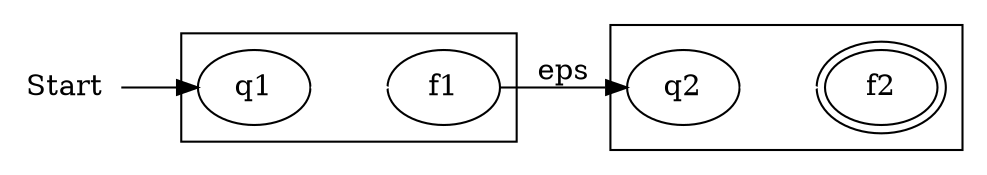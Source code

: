 digraph G {
    rankdir=LR;    
    Start->q1;
    Start [shape = plaintext];
    subgraph cluster0 {
        q1 -> f1 [ color = white ];
    };
    f1 -> q2 [ label = eps ];
    subgraph cluster1 {
        q2 -> f2 [ color = white ];
        f2 [ peripheries = 2 ];
    };
}
